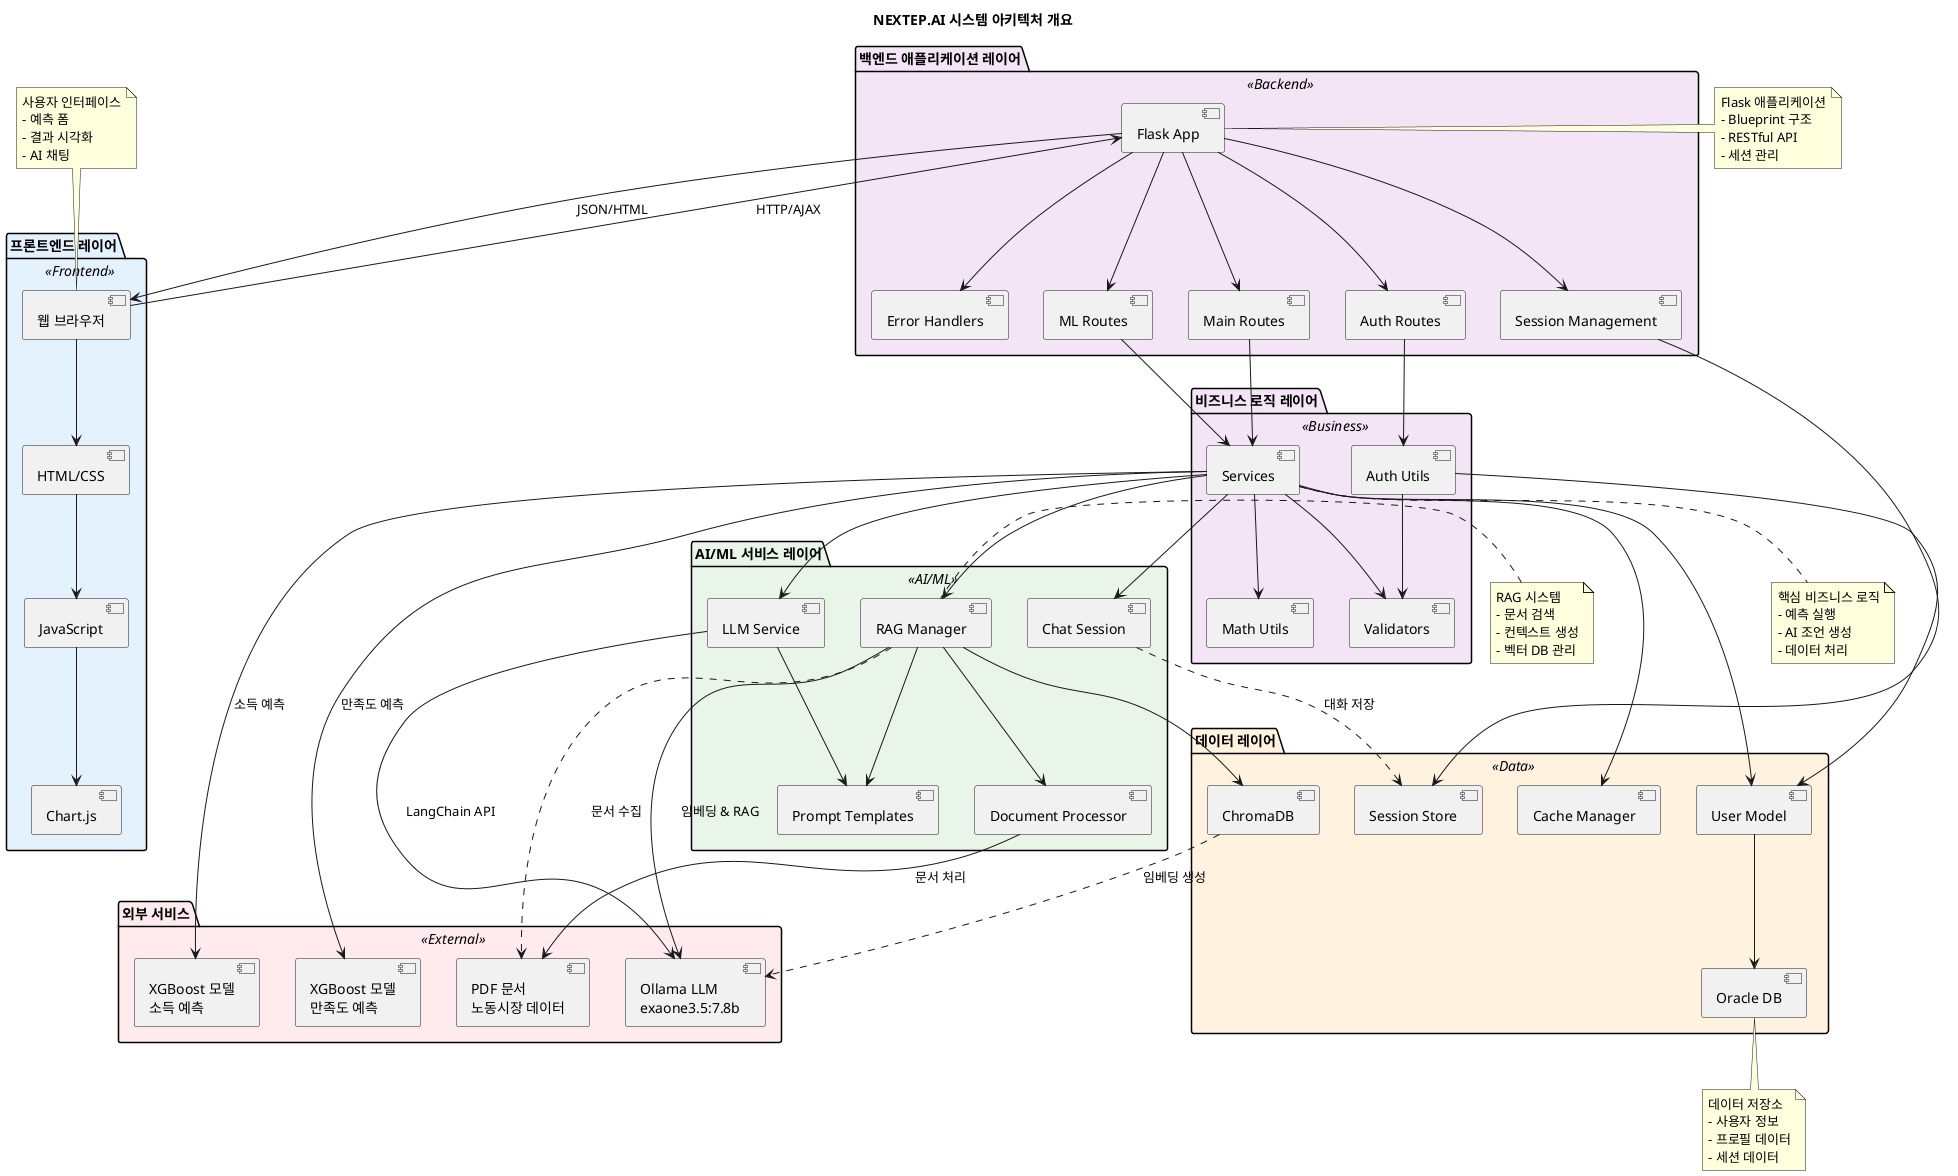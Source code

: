 @startuml NEXTEP_AI_System_Architecture

title NEXTEP.AI 시스템 아키텍처 개요

!define FRONTEND_COLOR #E3F2FD
!define BACKEND_COLOR #F3E5F5  
!define AI_COLOR #E8F5E8
!define DATA_COLOR #FFF3E0
!define EXTERNAL_COLOR #FFEBEE

package "프론트엔드 레이어" <<Frontend>> FRONTEND_COLOR {
    [웹 브라우저] as Browser
    [JavaScript] as JS
    [HTML/CSS] as UI
    [Chart.js] as Charts
}

package "백엔드 애플리케이션 레이어" <<Backend>> BACKEND_COLOR {
    [Flask App] as Flask
    [Auth Routes] as AuthRoutes
    [Main Routes] as MainRoutes
    [ML Routes] as MLRoutes
    [Session Management] as Session
    [Error Handlers] as ErrorHandlers
}

package "비즈니스 로직 레이어" <<Business>> BACKEND_COLOR {
    [Services] as Services
    [Auth Utils] as AuthUtils
    [Validators] as Validators
    [Math Utils] as MathUtils
}

package "AI/ML 서비스 레이어" <<AI/ML>> AI_COLOR {
    [LLM Service] as LLMService
    [RAG Manager] as RAGManager
    [Prompt Templates] as PromptTemplates
    [Chat Session] as ChatSession
    [Document Processor] as DocProcessor
}

package "데이터 레이어" <<Data>> DATA_COLOR {
    [User Model] as UserModel
    [Oracle DB] as Database
    [ChromaDB] as VectorDB
    [Session Store] as SessionStore
    [Cache Manager] as Cache
}

package "외부 서비스" <<External>> EXTERNAL_COLOR {
    [Ollama LLM\nexaone3.5:7.8b] as OllamaLLM
    [XGBoost 모델\n소득 예측] as IncomeModel
    [XGBoost 모델\n만족도 예측] as SatisfactionModel
    [PDF 문서\n노동시장 데이터] as PDFDocs
}

' === 프론트엔드 관계 ===
Browser --> UI
UI --> JS
JS --> Charts

' === 프론트엔드-백엔드 통신 ===
Browser --> Flask : HTTP/AJAX
Flask --> Browser : JSON/HTML

' === 백엔드 내부 관계 ===
Flask --> AuthRoutes
Flask --> MainRoutes  
Flask --> MLRoutes
Flask --> Session
Flask --> ErrorHandlers

AuthRoutes --> AuthUtils
MainRoutes --> Services
MLRoutes --> Services

' === 비즈니스 로직 관계 ===
Services --> Validators
Services --> MathUtils
AuthUtils --> Validators

' === AI/ML 서비스 관계 ===
Services --> LLMService
Services --> RAGManager
Services --> ChatSession

LLMService --> PromptTemplates
RAGManager --> DocProcessor
RAGManager --> PromptTemplates

' === 데이터 레이어 관계 ===  
AuthUtils --> UserModel
Services --> UserModel
UserModel --> Database

Session --> SessionStore
RAGManager --> VectorDB
Services --> Cache

' === 외부 서비스 연동 ===
LLMService --> OllamaLLM : LangChain API
RAGManager --> OllamaLLM : 임베딩 & RAG
Services --> IncomeModel : 소득 예측
Services --> SatisfactionModel : 만족도 예측  
DocProcessor --> PDFDocs : 문서 처리

' === 특별한 관계들 ===
VectorDB ..> OllamaLLM : 임베딩 생성
RAGManager ..> PDFDocs : 문서 수집
ChatSession ..> SessionStore : 대화 저장

note top of Browser : 사용자 인터페이스\n- 예측 폼\n- 결과 시각화\n- AI 채팅
note right of Flask : Flask 애플리케이션\n- Blueprint 구조\n- RESTful API\n- 세션 관리
note bottom of Services : 핵심 비즈니스 로직\n- 예측 실행\n- AI 조언 생성\n- 데이터 처리
note left of RAGManager : RAG 시스템\n- 문서 검색\n- 컨텍스트 생성\n- 벡터 DB 관리
note bottom of Database : 데이터 저장소\n- 사용자 정보\n- 프로필 데이터\n- 세션 데이터

@enduml
